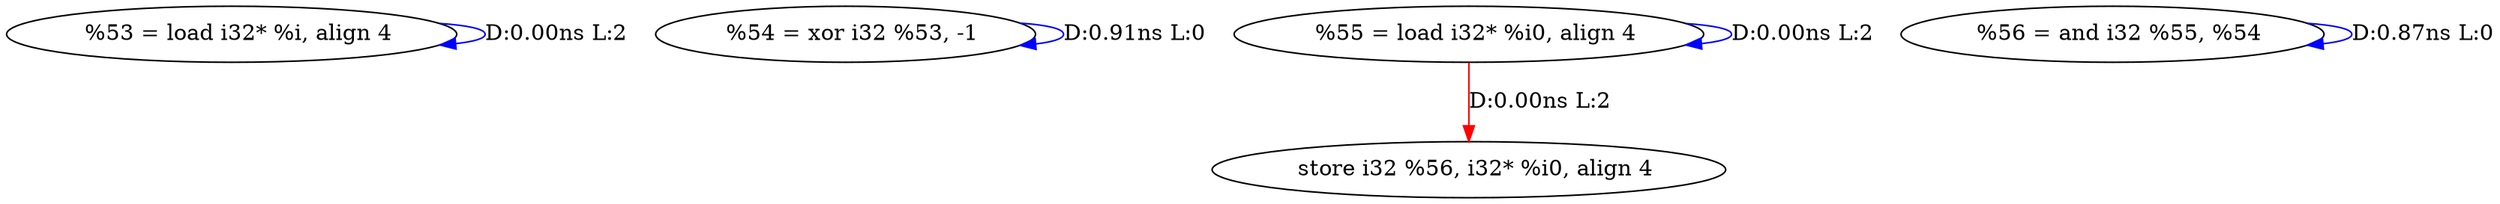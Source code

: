 digraph {
Node0x2cc50f0[label="  %53 = load i32* %i, align 4"];
Node0x2cc50f0 -> Node0x2cc50f0[label="D:0.00ns L:2",color=blue];
Node0x2cc51d0[label="  %54 = xor i32 %53, -1"];
Node0x2cc51d0 -> Node0x2cc51d0[label="D:0.91ns L:0",color=blue];
Node0x2cc52b0[label="  %55 = load i32* %i0, align 4"];
Node0x2cc52b0 -> Node0x2cc52b0[label="D:0.00ns L:2",color=blue];
Node0x2cc5470[label="  store i32 %56, i32* %i0, align 4"];
Node0x2cc52b0 -> Node0x2cc5470[label="D:0.00ns L:2",color=red];
Node0x2cc5390[label="  %56 = and i32 %55, %54"];
Node0x2cc5390 -> Node0x2cc5390[label="D:0.87ns L:0",color=blue];
}

